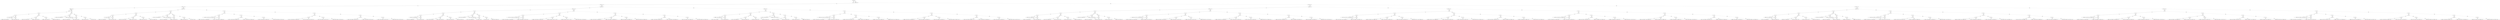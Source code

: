 digraph {
0 [label="sched <= 0.5"];
1 [label="slot"];
0 -> 1 [label="True"];
2 [label="priority1 <= 1.5"];
3 [label="priority2 <= 1.5"];
4 [label="packet1 <= 0.5"];
5 [label="packet2 <= 0.5"];
6 [label="idle"];
5 -> 6 [label="True"];
7 [label="t <= 4.5"];
8 [label="t <= 2.5"];
9 [label="t <= 1.0"];
10 [label="{0.7 -> send2 | 0.3 -> idle }"];
9 -> 10 [label="True"];
11 [label="k <= 18.5"];
12 [label="{0.515839 -> send2 | 0.484161 -> idle }"];
11 -> 12 [label="True"];
13 [label="{0.520479 -> send2 | 0.479521 -> idle }"];
11 -> 13 [style="dashed", label="False"];
9 -> 11 [style="dashed", label="False"];
8 -> 9 [label="True"];
14 [label="t <= 3.5"];
15 [label="k <= 18.5"];
16 [label="{0.520479 -> send2 | 0.479521 -> idle }"];
15 -> 16 [label="True"];
17 [label="{0.525651 -> send2 | 0.474349 -> idle }"];
15 -> 17 [style="dashed", label="False"];
14 -> 15 [label="True"];
18 [label="k <= 18.5"];
19 [label="{0.525651 -> send2 | 0.474349 -> idle }"];
18 -> 19 [label="True"];
20 [label="{0.677095 -> send2 | 0.322905 -> idle }"];
18 -> 20 [style="dashed", label="False"];
14 -> 18 [style="dashed", label="False"];
8 -> 14 [style="dashed", label="False"];
7 -> 8 [label="True"];
21 [label="t <= 5.5"];
22 [label="k <= 18.5"];
23 [label="{0.677095 -> send2 | 0.322905 -> idle }"];
22 -> 23 [label="True"];
24 [label="{0.681303 -> send2 | 0.318697 -> idle }"];
22 -> 24 [style="dashed", label="False"];
21 -> 22 [label="True"];
25 [label="t <= 6.5"];
26 [label="k <= 18.5"];
27 [label="{0.681303 -> send2 | 0.318697 -> idle }"];
26 -> 27 [label="True"];
28 [label="{0.6875 -> send2 | 0.3125 -> idle }"];
26 -> 28 [style="dashed", label="False"];
25 -> 26 [label="True"];
29 [label="k <= 18.5"];
30 [label="{0.6875 -> send2 | 0.3125 -> idle }"];
29 -> 30 [label="True"];
31 [label="{0.7 -> send2 | 0.3 -> idle }"];
29 -> 31 [style="dashed", label="False"];
25 -> 29 [style="dashed", label="False"];
21 -> 25 [style="dashed", label="False"];
7 -> 21 [style="dashed", label="False"];
5 -> 7 [style="dashed", label="False"];
4 -> 5 [label="True"];
32 [label="packet2 <= 0.5"];
33 [label="t <= 4.5"];
34 [label="t <= 2.5"];
35 [label="t <= 1.0"];
36 [label="{0.7 -> send1 | 0.3 -> idle }"];
35 -> 36 [label="True"];
37 [label="k <= 18.5"];
38 [label="{0.518606 -> send1 | 0.481394 -> idle }"];
37 -> 38 [label="True"];
39 [label="{0.521129 -> send1 | 0.478871 -> idle }"];
37 -> 39 [style="dashed", label="False"];
35 -> 37 [style="dashed", label="False"];
34 -> 35 [label="True"];
40 [label="t <= 3.5"];
41 [label="k <= 18.5"];
42 [label="{0.521129 -> send1 | 0.478871 -> idle }"];
41 -> 42 [label="True"];
43 [label="{0.522488 -> send1 | 0.477512 -> idle }"];
41 -> 43 [style="dashed", label="False"];
40 -> 41 [label="True"];
44 [label="k <= 18.5"];
45 [label="{0.522488 -> send1 | 0.477512 -> idle }"];
44 -> 45 [label="True"];
46 [label="{0.674772 -> send1 | 0.325228 -> idle }"];
44 -> 46 [style="dashed", label="False"];
40 -> 44 [style="dashed", label="False"];
34 -> 40 [style="dashed", label="False"];
33 -> 34 [label="True"];
47 [label="t <= 5.5"];
48 [label="k <= 18.5"];
49 [label="{0.674772 -> send1 | 0.325228 -> idle }"];
48 -> 49 [label="True"];
50 [label="{0.677342 -> send1 | 0.322658 -> idle }"];
48 -> 50 [style="dashed", label="False"];
47 -> 48 [label="True"];
51 [label="t <= 6.5"];
52 [label="k <= 18.5"];
53 [label="{0.677342 -> send1 | 0.322658 -> idle }"];
52 -> 53 [label="True"];
54 [label="{0.683099 -> send1 | 0.316901 -> idle }"];
52 -> 54 [style="dashed", label="False"];
51 -> 52 [label="True"];
55 [label="k <= 18.5"];
56 [label="{0.683099 -> send1 | 0.316901 -> idle }"];
55 -> 56 [label="True"];
57 [label="{0.7 -> send1 | 0.3 -> idle }"];
55 -> 57 [style="dashed", label="False"];
51 -> 55 [style="dashed", label="False"];
47 -> 51 [style="dashed", label="False"];
33 -> 47 [style="dashed", label="False"];
32 -> 33 [label="True"];
58 [label="t <= 3.5"];
59 [label="t <= 1.5"];
60 [label="t <= 0.5"];
61 [label="{0.440678 -> send2 | 0.440678 -> send1 | 0.118644 -> idle }"];
60 -> 61 [label="True"];
62 [label="k <= 18.5"];
63 [label="{0.369831 -> send2 | 0.37364 -> send1 | 0.256529 -> idle }"];
62 -> 63 [label="True"];
64 [label="{0.372374 -> send2 | 0.373769 -> send1 | 0.253856 -> idle }"];
62 -> 64 [style="dashed", label="False"];
60 -> 62 [style="dashed", label="False"];
59 -> 60 [label="True"];
65 [label="t <= 2.5"];
66 [label="k <= 18.5"];
67 [label="{0.372374 -> send2 | 0.373769 -> send1 | 0.253856 -> idle }"];
66 -> 67 [label="True"];
68 [label="{0.376179 -> send2 | 0.373328 -> send1 | 0.250493 -> idle }"];
66 -> 68 [style="dashed", label="False"];
65 -> 66 [label="True"];
69 [label="k <= 18.5"];
70 [label="{0.376179 -> send2 | 0.373328 -> send1 | 0.250493 -> idle }"];
69 -> 70 [label="True"];
71 [label="{0.440112 -> send2 | 0.428639 -> send1 | 0.131249 -> idle }"];
69 -> 71 [style="dashed", label="False"];
65 -> 69 [style="dashed", label="False"];
59 -> 65 [style="dashed", label="False"];
58 -> 59 [label="True"];
72 [label="t <= 5.5"];
73 [label="t <= 4.5"];
74 [label="k <= 18.5"];
75 [label="{0.440112 -> send2 | 0.428639 -> send1 | 0.131249 -> idle }"];
74 -> 75 [label="True"];
76 [label="{0.44102 -> send2 | 0.428783 -> send1 | 0.130197 -> idle }"];
74 -> 76 [style="dashed", label="False"];
73 -> 74 [label="True"];
77 [label="k <= 18.5"];
78 [label="{0.44102 -> send2 | 0.428783 -> send1 | 0.130197 -> idle }"];
77 -> 78 [label="True"];
79 [label="{0.444228 -> send2 | 0.428889 -> send1 | 0.126884 -> idle }"];
77 -> 79 [style="dashed", label="False"];
73 -> 77 [style="dashed", label="False"];
72 -> 73 [label="True"];
80 [label="t <= 6.5"];
81 [label="k <= 18.5"];
82 [label="{0.444228 -> send2 | 0.428889 -> send1 | 0.126884 -> idle }"];
81 -> 82 [label="True"];
83 [label="{0.440404 -> send2 | 0.437099 -> send1 | 0.122497 -> idle }"];
81 -> 83 [style="dashed", label="False"];
80 -> 81 [label="True"];
84 [label="k <= 18.5"];
85 [label="{0.440404 -> send2 | 0.437099 -> send1 | 0.122497 -> idle }"];
84 -> 85 [label="True"];
86 [label="{0.440678 -> send2 | 0.440678 -> send1 | 0.118644 -> idle }"];
84 -> 86 [style="dashed", label="False"];
80 -> 84 [style="dashed", label="False"];
72 -> 80 [style="dashed", label="False"];
58 -> 72 [style="dashed", label="False"];
32 -> 58 [style="dashed", label="False"];
4 -> 32 [style="dashed", label="False"];
3 -> 4 [label="True"];
87 [label="priority2 <= 2.5"];
88 [label="packet1 <= 0.5"];
89 [label="t <= 4.5"];
90 [label="t <= 2.5"];
91 [label="t <= 1.0"];
92 [label="{0.842105 -> send2 | 0.157895 -> idle }"];
91 -> 92 [label="True"];
93 [label="k <= 18.5"];
94 [label="{0.700604 -> send2 | 0.299396 -> idle }"];
93 -> 94 [label="True"];
95 [label="{0.71281 -> send2 | 0.28719 -> idle }"];
93 -> 95 [style="dashed", label="False"];
91 -> 93 [style="dashed", label="False"];
90 -> 91 [label="True"];
96 [label="t <= 3.5"];
97 [label="k <= 18.5"];
98 [label="{0.71281 -> send2 | 0.28719 -> idle }"];
97 -> 98 [label="True"];
99 [label="{0.728501 -> send2 | 0.271499 -> idle }"];
97 -> 99 [style="dashed", label="False"];
96 -> 97 [label="True"];
100 [label="k <= 18.5"];
101 [label="{0.728501 -> send2 | 0.271499 -> idle }"];
100 -> 101 [label="True"];
102 [label="{0.74804 -> send2 | 0.25196 -> idle }"];
100 -> 102 [style="dashed", label="False"];
96 -> 100 [style="dashed", label="False"];
90 -> 96 [style="dashed", label="False"];
89 -> 90 [label="True"];
103 [label="t <= 5.5"];
104 [label="k <= 18.5"];
105 [label="{0.74804 -> send2 | 0.25196 -> idle }"];
104 -> 105 [label="True"];
106 [label="{0.771574 -> send2 | 0.228426 -> idle }"];
104 -> 106 [style="dashed", label="False"];
103 -> 104 [label="True"];
107 [label="t <= 6.5"];
108 [label="k <= 18.5"];
109 [label="{0.771574 -> send2 | 0.228426 -> idle }"];
108 -> 109 [label="True"];
110 [label="{0.8 -> send2 | 0.2 -> idle }"];
108 -> 110 [style="dashed", label="False"];
107 -> 108 [label="True"];
111 [label="k <= 18.5"];
112 [label="{0.8 -> send2 | 0.2 -> idle }"];
111 -> 112 [label="True"];
113 [label="{0.842105 -> send2 | 0.157895 -> idle }"];
111 -> 113 [style="dashed", label="False"];
107 -> 111 [style="dashed", label="False"];
103 -> 107 [style="dashed", label="False"];
89 -> 103 [style="dashed", label="False"];
88 -> 89 [label="True"];
114 [label="t <= 3.5"];
115 [label="t <= 1.5"];
116 [label="t <= 0.5"];
117 [label="{0.77551 -> send2 | 0.163265 -> send1 | 0.0612245 -> idle }"];
116 -> 117 [label="True"];
118 [label="k <= 18.5"];
119 [label="{0.542708 -> send2 | 0.323699 -> send1 | 0.133592 -> idle }"];
118 -> 119 [label="True"];
120 [label="{0.559165 -> send2 | 0.315059 -> send1 | 0.125776 -> idle }"];
118 -> 120 [style="dashed", label="False"];
116 -> 118 [style="dashed", label="False"];
115 -> 116 [label="True"];
121 [label="t <= 2.5"];
122 [label="k <= 18.5"];
123 [label="{0.559165 -> send2 | 0.315059 -> send1 | 0.125776 -> idle }"];
122 -> 123 [label="True"];
124 [label="{0.58088 -> send2 | 0.30201 -> send1 | 0.11711 -> idle }"];
122 -> 124 [style="dashed", label="False"];
121 -> 122 [label="True"];
125 [label="k <= 18.5"];
126 [label="{0.58088 -> send2 | 0.30201 -> send1 | 0.11711 -> idle }"];
125 -> 126 [label="True"];
127 [label="{0.607034 -> send2 | 0.284873 -> send1 | 0.108093 -> idle }"];
125 -> 127 [style="dashed", label="False"];
121 -> 125 [style="dashed", label="False"];
115 -> 121 [style="dashed", label="False"];
114 -> 115 [label="True"];
128 [label="t <= 5.5"];
129 [label="t <= 4.5"];
130 [label="k <= 18.5"];
131 [label="{0.607034 -> send2 | 0.284873 -> send1 | 0.108093 -> idle }"];
130 -> 131 [label="True"];
132 [label="{0.635554 -> send2 | 0.267529 -> send1 | 0.0969168 -> idle }"];
130 -> 132 [style="dashed", label="False"];
129 -> 130 [label="True"];
133 [label="k <= 18.5"];
134 [label="{0.635554 -> send2 | 0.267529 -> send1 | 0.0969168 -> idle }"];
133 -> 134 [label="True"];
135 [label="{0.668517 -> send2 | 0.246036 -> send1 | 0.0854468 -> idle }"];
133 -> 135 [style="dashed", label="False"];
129 -> 133 [style="dashed", label="False"];
128 -> 129 [label="True"];
136 [label="t <= 6.5"];
137 [label="k <= 18.5"];
138 [label="{0.668517 -> send2 | 0.246036 -> send1 | 0.0854468 -> idle }"];
137 -> 138 [label="True"];
139 [label="{0.709121 -> send2 | 0.216927 -> send1 | 0.0739523 -> idle }"];
137 -> 139 [style="dashed", label="False"];
136 -> 137 [label="True"];
140 [label="k <= 18.5"];
141 [label="{0.709121 -> send2 | 0.216927 -> send1 | 0.0739523 -> idle }"];
140 -> 141 [label="True"];
142 [label="{0.77551 -> send2 | 0.163265 -> send1 | 0.0612245 -> idle }"];
140 -> 142 [style="dashed", label="False"];
136 -> 140 [style="dashed", label="False"];
128 -> 136 [style="dashed", label="False"];
114 -> 128 [style="dashed", label="False"];
88 -> 114 [style="dashed", label="False"];
87 -> 88 [label="True"];
143 [label="packet1 <= 0.5"];
144 [label="t <= 4.5"];
145 [label="t <= 2.5"];
146 [label="t <= 1.0"];
147 [label="{0.896552 -> send2 | 0.103448 -> idle }"];
146 -> 147 [label="True"];
148 [label="k <= 18.5"];
149 [label="{0.72827 -> send2 | 0.27173 -> idle }"];
148 -> 149 [label="True"];
150 [label="{0.747731 -> send2 | 0.252269 -> idle }"];
148 -> 150 [style="dashed", label="False"];
146 -> 148 [style="dashed", label="False"];
145 -> 146 [label="True"];
151 [label="t <= 3.5"];
152 [label="k <= 18.5"];
153 [label="{0.747731 -> send2 | 0.252269 -> idle }"];
152 -> 153 [label="True"];
154 [label="{0.770985 -> send2 | 0.229015 -> idle }"];
152 -> 154 [style="dashed", label="False"];
151 -> 152 [label="True"];
155 [label="k <= 18.5"];
156 [label="{0.770985 -> send2 | 0.229015 -> idle }"];
155 -> 156 [label="True"];
157 [label="{0.79748 -> send2 | 0.20252 -> idle }"];
155 -> 157 [style="dashed", label="False"];
151 -> 155 [style="dashed", label="False"];
145 -> 151 [style="dashed", label="False"];
144 -> 145 [label="True"];
158 [label="t <= 5.5"];
159 [label="k <= 18.5"];
160 [label="{0.79748 -> send2 | 0.20252 -> idle }"];
159 -> 160 [label="True"];
161 [label="{0.826255 -> send2 | 0.173745 -> idle }"];
159 -> 161 [style="dashed", label="False"];
158 -> 159 [label="True"];
162 [label="t <= 6.5"];
163 [label="k <= 18.5"];
164 [label="{0.826255 -> send2 | 0.173745 -> idle }"];
163 -> 164 [label="True"];
165 [label="{0.857143 -> send2 | 0.142857 -> idle }"];
163 -> 165 [style="dashed", label="False"];
162 -> 163 [label="True"];
166 [label="k <= 18.5"];
167 [label="{0.857143 -> send2 | 0.142857 -> idle }"];
166 -> 167 [label="True"];
168 [label="{0.896552 -> send2 | 0.103448 -> idle }"];
166 -> 168 [style="dashed", label="False"];
162 -> 166 [style="dashed", label="False"];
158 -> 162 [style="dashed", label="False"];
144 -> 158 [style="dashed", label="False"];
143 -> 144 [label="True"];
169 [label="t <= 3.5"];
170 [label="t <= 1.5"];
171 [label="t <= 0.5"];
172 [label="{0.860759 -> send2 | 0.101266 -> send1 | 0.0379747 -> idle }"];
171 -> 172 [label="True"];
173 [label="k <= 18.5"];
174 [label="{0.580722 -> send2 | 0.305763 -> send1 | 0.113515 -> idle }"];
173 -> 174 [label="True"];
175 [label="{0.605305 -> send2 | 0.291793 -> send1 | 0.102902 -> idle }"];
173 -> 175 [style="dashed", label="False"];
171 -> 173 [style="dashed", label="False"];
170 -> 171 [label="True"];
176 [label="t <= 2.5"];
177 [label="k <= 18.5"];
178 [label="{0.605305 -> send2 | 0.291793 -> send1 | 0.102902 -> idle }"];
177 -> 178 [label="True"];
179 [label="{0.635534 -> send2 | 0.27251 -> send1 | 0.0919556 -> idle }"];
177 -> 179 [style="dashed", label="False"];
176 -> 177 [label="True"];
180 [label="k <= 18.5"];
181 [label="{0.635534 -> send2 | 0.27251 -> send1 | 0.0919556 -> idle }"];
180 -> 181 [label="True"];
182 [label="{0.669846 -> send2 | 0.248761 -> send1 | 0.0813934 -> idle }"];
180 -> 182 [style="dashed", label="False"];
176 -> 180 [style="dashed", label="False"];
170 -> 176 [style="dashed", label="False"];
169 -> 170 [label="True"];
183 [label="t <= 5.5"];
184 [label="t <= 4.5"];
185 [label="k <= 18.5"];
186 [label="{0.669846 -> send2 | 0.248761 -> send1 | 0.0813934 -> idle }"];
185 -> 186 [label="True"];
187 [label="{0.704199 -> send2 | 0.226209 -> send1 | 0.069592 -> idle }"];
185 -> 187 [style="dashed", label="False"];
184 -> 185 [label="True"];
188 [label="k <= 18.5"];
189 [label="{0.704199 -> send2 | 0.226209 -> send1 | 0.069592 -> idle }"];
188 -> 189 [label="True"];
190 [label="{0.742032 -> send2 | 0.19939 -> send1 | 0.0585777 -> idle }"];
188 -> 190 [style="dashed", label="False"];
184 -> 188 [style="dashed", label="False"];
183 -> 184 [label="True"];
191 [label="t <= 6.5"];
192 [label="k <= 18.5"];
193 [label="{0.742032 -> send2 | 0.19939 -> send1 | 0.0585777 -> idle }"];
192 -> 193 [label="True"];
194 [label="{0.78783 -> send2 | 0.163705 -> send1 | 0.0484653 -> idle }"];
192 -> 194 [style="dashed", label="False"];
191 -> 192 [label="True"];
195 [label="k <= 18.5"];
196 [label="{0.78783 -> send2 | 0.163705 -> send1 | 0.0484653 -> idle }"];
195 -> 196 [label="True"];
197 [label="{0.860759 -> send2 | 0.101266 -> send1 | 0.0379747 -> idle }"];
195 -> 197 [style="dashed", label="False"];
191 -> 195 [style="dashed", label="False"];
183 -> 191 [style="dashed", label="False"];
169 -> 183 [style="dashed", label="False"];
143 -> 169 [style="dashed", label="False"];
87 -> 143 [style="dashed", label="False"];
3 -> 87 [style="dashed", label="False"];
2 -> 3 [label="True"];
198 [label="priority1 <= 2.5"];
199 [label="priority2 <= 1.5"];
200 [label="packet2 <= 0.5"];
201 [label="t <= 4.5"];
202 [label="t <= 2.5"];
203 [label="t <= 1.0"];
204 [label="{0.842105 -> send1 | 0.157895 -> idle }"];
203 -> 204 [label="True"];
205 [label="k <= 18.5"];
206 [label="{0.706073 -> send1 | 0.293927 -> idle }"];
205 -> 206 [label="True"];
207 [label="{0.713416 -> send1 | 0.286584 -> idle }"];
205 -> 207 [style="dashed", label="False"];
203 -> 205 [style="dashed", label="False"];
202 -> 203 [label="True"];
208 [label="t <= 3.5"];
209 [label="k <= 18.5"];
210 [label="{0.713416 -> send1 | 0.286584 -> idle }"];
209 -> 210 [label="True"];
211 [label="{0.722143 -> send1 | 0.277857 -> idle }"];
209 -> 211 [style="dashed", label="False"];
208 -> 209 [label="True"];
212 [label="k <= 18.5"];
213 [label="{0.722143 -> send1 | 0.277857 -> idle }"];
212 -> 213 [label="True"];
214 [label="{0.733166 -> send1 | 0.266834 -> idle }"];
212 -> 214 [style="dashed", label="False"];
208 -> 212 [style="dashed", label="False"];
202 -> 208 [style="dashed", label="False"];
201 -> 202 [label="True"];
215 [label="t <= 5.5"];
216 [label="k <= 18.5"];
217 [label="{0.733166 -> send1 | 0.266834 -> idle }"];
216 -> 217 [label="True"];
218 [label="{0.749536 -> send1 | 0.250464 -> idle }"];
216 -> 218 [style="dashed", label="False"];
215 -> 216 [label="True"];
219 [label="t <= 6.5"];
220 [label="k <= 18.5"];
221 [label="{0.749536 -> send1 | 0.250464 -> idle }"];
220 -> 221 [label="True"];
222 [label="{0.780488 -> send1 | 0.219512 -> idle }"];
220 -> 222 [style="dashed", label="False"];
219 -> 220 [label="True"];
223 [label="k <= 18.5"];
224 [label="{0.780488 -> send1 | 0.219512 -> idle }"];
223 -> 224 [label="True"];
225 [label="{0.842105 -> send1 | 0.157895 -> idle }"];
223 -> 225 [style="dashed", label="False"];
219 -> 223 [style="dashed", label="False"];
215 -> 219 [style="dashed", label="False"];
201 -> 215 [style="dashed", label="False"];
200 -> 201 [label="True"];
226 [label="t <= 3.5"];
227 [label="t <= 1.5"];
228 [label="t <= 0.5"];
229 [label="{0.163265 -> send2 | 0.77551 -> send1 | 0.0612245 -> idle }"];
228 -> 229 [label="True"];
230 [label="k <= 18.5"];
231 [label="{0.313456 -> send2 | 0.556673 -> send1 | 0.129871 -> idle }"];
230 -> 231 [label="True"];
232 [label="{0.309045 -> send2 | 0.566475 -> send1 | 0.12448 -> idle }"];
230 -> 232 [style="dashed", label="False"];
228 -> 230 [style="dashed", label="False"];
227 -> 228 [label="True"];
233 [label="t <= 2.5"];
234 [label="k <= 18.5"];
235 [label="{0.309045 -> send2 | 0.566475 -> send1 | 0.12448 -> idle }"];
234 -> 235 [label="True"];
236 [label="{0.303306 -> send2 | 0.578047 -> send1 | 0.118647 -> idle }"];
234 -> 236 [style="dashed", label="False"];
233 -> 234 [label="True"];
237 [label="k <= 18.5"];
238 [label="{0.303306 -> send2 | 0.578047 -> send1 | 0.118647 -> idle }"];
237 -> 238 [label="True"];
239 [label="{0.294983 -> send2 | 0.592677 -> send1 | 0.112339 -> idle }"];
237 -> 239 [style="dashed", label="False"];
233 -> 237 [style="dashed", label="False"];
227 -> 233 [style="dashed", label="False"];
226 -> 227 [label="True"];
240 [label="t <= 5.5"];
241 [label="t <= 4.5"];
242 [label="k <= 18.5"];
243 [label="{0.294983 -> send2 | 0.592677 -> send1 | 0.112339 -> idle }"];
242 -> 243 [label="True"];
244 [label="{0.282118 -> send2 | 0.611618 -> send1 | 0.106264 -> idle }"];
242 -> 244 [style="dashed", label="False"];
241 -> 242 [label="True"];
245 [label="k <= 18.5"];
246 [label="{0.282118 -> send2 | 0.611618 -> send1 | 0.106264 -> idle }"];
245 -> 246 [label="True"];
247 [label="{0.263239 -> send2 | 0.640412 -> send1 | 0.0963487 -> idle }"];
245 -> 247 [style="dashed", label="False"];
241 -> 245 [style="dashed", label="False"];
240 -> 241 [label="True"];
248 [label="t <= 6.5"];
249 [label="k <= 18.5"];
250 [label="{0.263239 -> send2 | 0.640412 -> send1 | 0.0963487 -> idle }"];
249 -> 250 [label="True"];
251 [label="{0.22566 -> send2 | 0.692448 -> send1 | 0.0818926 -> idle }"];
249 -> 251 [style="dashed", label="False"];
248 -> 249 [label="True"];
252 [label="k <= 18.5"];
253 [label="{0.22566 -> send2 | 0.692448 -> send1 | 0.0818926 -> idle }"];
252 -> 253 [label="True"];
254 [label="{0.163265 -> send2 | 0.77551 -> send1 | 0.0612245 -> idle }"];
252 -> 254 [style="dashed", label="False"];
248 -> 252 [style="dashed", label="False"];
240 -> 248 [style="dashed", label="False"];
226 -> 240 [style="dashed", label="False"];
200 -> 226 [style="dashed", label="False"];
199 -> 200 [label="True"];
255 [label="priority2 <= 2.5"];
256 [label="t <= 3.5"];
257 [label="t <= 1.5"];
258 [label="t <= 0.5"];
259 [label="{0.47651 -> send2 | 0.47651 -> send1 | 0.0469799 -> idle }"];
258 -> 259 [label="True"];
260 [label="k <= 18.5"];
261 [label="{0.455773 -> send2 | 0.442404 -> send1 | 0.101823 -> idle }"];
260 -> 261 [label="True"];
262 [label="{0.469851 -> send2 | 0.435547 -> send1 | 0.0946027 -> idle }"];
260 -> 262 [style="dashed", label="False"];
258 -> 260 [style="dashed", label="False"];
257 -> 258 [label="True"];
263 [label="t <= 2.5"];
264 [label="k <= 18.5"];
265 [label="{0.469851 -> send2 | 0.435547 -> send1 | 0.0946027 -> idle }"];
264 -> 265 [label="True"];
266 [label="{0.485192 -> send2 | 0.428016 -> send1 | 0.0867924 -> idle }"];
264 -> 266 [style="dashed", label="False"];
263 -> 264 [label="True"];
267 [label="k <= 18.5"];
268 [label="{0.485192 -> send2 | 0.428016 -> send1 | 0.0867924 -> idle }"];
267 -> 268 [label="True"];
269 [label="{0.494509 -> send2 | 0.427101 -> send1 | 0.0783899 -> idle }"];
267 -> 269 [style="dashed", label="False"];
263 -> 267 [style="dashed", label="False"];
257 -> 263 [style="dashed", label="False"];
256 -> 257 [label="True"];
270 [label="t <= 5.5"];
271 [label="t <= 4.5"];
272 [label="k <= 18.5"];
273 [label="{0.494509 -> send2 | 0.427101 -> send1 | 0.0783899 -> idle }"];
272 -> 273 [label="True"];
274 [label="{0.462161 -> send2 | 0.46705 -> send1 | 0.0707891 -> idle }"];
272 -> 274 [style="dashed", label="False"];
271 -> 272 [label="True"];
275 [label="k <= 18.5"];
276 [label="{0.462161 -> send2 | 0.46705 -> send1 | 0.0707891 -> idle }"];
275 -> 276 [label="True"];
277 [label="{0.477238 -> send2 | 0.460414 -> send1 | 0.0623474 -> idle }"];
275 -> 277 [style="dashed", label="False"];
271 -> 275 [style="dashed", label="False"];
270 -> 271 [label="True"];
278 [label="t <= 6.5"];
279 [label="k <= 18.5"];
280 [label="{0.477238 -> send2 | 0.460414 -> send1 | 0.0623474 -> idle }"];
279 -> 280 [label="True"];
281 [label="{0.480409 -> send2 | 0.465928 -> send1 | 0.0536627 -> idle }"];
279 -> 281 [style="dashed", label="False"];
278 -> 279 [label="True"];
282 [label="k <= 18.5"];
283 [label="{0.480409 -> send2 | 0.465928 -> send1 | 0.0536627 -> idle }"];
282 -> 283 [label="True"];
284 [label="{0.47651 -> send2 | 0.47651 -> send1 | 0.0469799 -> idle }"];
282 -> 284 [style="dashed", label="False"];
278 -> 282 [style="dashed", label="False"];
270 -> 278 [style="dashed", label="False"];
256 -> 270 [style="dashed", label="False"];
255 -> 256 [label="True"];
285 [label="t <= 3.5"];
286 [label="t <= 1.5"];
287 [label="t <= 0.5"];
288 [label="{0.670455 -> send2 | 0.295455 -> send1 | 0.0340909 -> idle }"];
287 -> 288 [label="True"];
289 [label="k <= 18.5"];
290 [label="{0.514788 -> send2 | 0.394935 -> send1 | 0.0902767 -> idle }"];
289 -> 290 [label="True"];
291 [label="{0.515646 -> send2 | 0.400073 -> send1 | 0.0842804 -> idle }"];
289 -> 291 [style="dashed", label="False"];
287 -> 289 [style="dashed", label="False"];
286 -> 287 [label="True"];
292 [label="t <= 2.5"];
293 [label="k <= 18.5"];
294 [label="{0.515646 -> send2 | 0.400073 -> send1 | 0.0842804 -> idle }"];
293 -> 294 [label="True"];
295 [label="{0.558088 -> send2 | 0.360602 -> send1 | 0.0813098 -> idle }"];
293 -> 295 [style="dashed", label="False"];
292 -> 293 [label="True"];
296 [label="k <= 18.5"];
297 [label="{0.558088 -> send2 | 0.360602 -> send1 | 0.0813098 -> idle }"];
296 -> 297 [label="True"];
298 [label="{0.579375 -> send2 | 0.350377 -> send1 | 0.0702476 -> idle }"];
296 -> 298 [style="dashed", label="False"];
292 -> 296 [style="dashed", label="False"];
286 -> 292 [style="dashed", label="False"];
285 -> 286 [label="True"];
299 [label="t <= 5.5"];
300 [label="t <= 4.5"];
301 [label="k <= 18.5"];
302 [label="{0.579375 -> send2 | 0.350377 -> send1 | 0.0702476 -> idle }"];
301 -> 302 [label="True"];
303 [label="{0.601489 -> send2 | 0.338883 -> send1 | 0.0596281 -> idle }"];
301 -> 303 [style="dashed", label="False"];
300 -> 301 [label="True"];
304 [label="k <= 18.5"];
305 [label="{0.601489 -> send2 | 0.338883 -> send1 | 0.0596281 -> idle }"];
304 -> 305 [label="True"];
306 [label="{0.621713 -> send2 | 0.328502 -> send1 | 0.0497843 -> idle }"];
304 -> 306 [style="dashed", label="False"];
300 -> 304 [style="dashed", label="False"];
299 -> 300 [label="True"];
307 [label="t <= 6.5"];
308 [label="k <= 18.5"];
309 [label="{0.621713 -> send2 | 0.328502 -> send1 | 0.0497843 -> idle }"];
308 -> 309 [label="True"];
310 [label="{0.639269 -> send2 | 0.319635 -> send1 | 0.0410959 -> idle }"];
308 -> 310 [style="dashed", label="False"];
307 -> 308 [label="True"];
311 [label="k <= 18.5"];
312 [label="{0.639269 -> send2 | 0.319635 -> send1 | 0.0410959 -> idle }"];
311 -> 312 [label="True"];
313 [label="{0.670455 -> send2 | 0.295455 -> send1 | 0.0340909 -> idle }"];
311 -> 313 [style="dashed", label="False"];
307 -> 311 [style="dashed", label="False"];
299 -> 307 [style="dashed", label="False"];
285 -> 299 [style="dashed", label="False"];
255 -> 285 [style="dashed", label="False"];
199 -> 255 [style="dashed", label="False"];
198 -> 199 [label="True"];
314 [label="priority2 <= 1.5"];
315 [label="packet2 <= 0.5"];
316 [label="t <= 4.5"];
317 [label="t <= 2.5"];
318 [label="t <= 1.0"];
319 [label="{0.896552 -> send1 | 0.103448 -> idle }"];
318 -> 319 [label="True"];
320 [label="k <= 18.5"];
321 [label="{0.737148 -> send1 | 0.262852 -> idle }"];
320 -> 321 [label="True"];
322 [label="{0.748665 -> send1 | 0.251335 -> idle }"];
320 -> 322 [style="dashed", label="False"];
318 -> 320 [style="dashed", label="False"];
317 -> 318 [label="True"];
323 [label="t <= 3.5"];
324 [label="k <= 18.5"];
325 [label="{0.748665 -> send1 | 0.251335 -> idle }"];
324 -> 325 [label="True"];
326 [label="{0.761789 -> send1 | 0.238211 -> idle }"];
324 -> 326 [style="dashed", label="False"];
323 -> 324 [label="True"];
327 [label="k <= 18.5"];
328 [label="{0.761789 -> send1 | 0.238211 -> idle }"];
327 -> 328 [label="True"];
329 [label="{0.777546 -> send1 | 0.222454 -> idle }"];
327 -> 329 [style="dashed", label="False"];
323 -> 327 [style="dashed", label="False"];
317 -> 323 [style="dashed", label="False"];
316 -> 317 [label="True"];
330 [label="t <= 5.5"];
331 [label="k <= 18.5"];
332 [label="{0.777546 -> send1 | 0.222454 -> idle }"];
331 -> 332 [label="True"];
333 [label="{0.799406 -> send1 | 0.200594 -> idle }"];
331 -> 333 [style="dashed", label="False"];
330 -> 331 [label="True"];
334 [label="t <= 6.5"];
335 [label="k <= 18.5"];
336 [label="{0.799406 -> send1 | 0.200594 -> idle }"];
335 -> 336 [label="True"];
337 [label="{0.836364 -> send1 | 0.163636 -> idle }"];
335 -> 337 [style="dashed", label="False"];
334 -> 335 [label="True"];
338 [label="k <= 18.5"];
339 [label="{0.836364 -> send1 | 0.163636 -> idle }"];
338 -> 339 [label="True"];
340 [label="{0.896552 -> send1 | 0.103448 -> idle }"];
338 -> 340 [style="dashed", label="False"];
334 -> 338 [style="dashed", label="False"];
330 -> 334 [style="dashed", label="False"];
316 -> 330 [style="dashed", label="False"];
315 -> 316 [label="True"];
341 [label="t <= 3.5"];
342 [label="t <= 1.5"];
343 [label="t <= 0.5"];
344 [label="{0.101266 -> send2 | 0.860759 -> send1 | 0.0379747 -> idle }"];
343 -> 344 [label="True"];
345 [label="k <= 18.5"];
346 [label="{0.288803 -> send2 | 0.602585 -> send1 | 0.108613 -> idle }"];
345 -> 346 [label="True"];
347 [label="{0.280491 -> send2 | 0.617795 -> send1 | 0.101713 -> idle }"];
345 -> 347 [style="dashed", label="False"];
343 -> 345 [style="dashed", label="False"];
342 -> 343 [label="True"];
348 [label="t <= 2.5"];
349 [label="k <= 18.5"];
350 [label="{0.280491 -> send2 | 0.617795 -> send1 | 0.101713 -> idle }"];
349 -> 350 [label="True"];
351 [label="{0.270361 -> send2 | 0.635049 -> send1 | 0.0945905 -> idle }"];
349 -> 351 [style="dashed", label="False"];
348 -> 349 [label="True"];
352 [label="k <= 18.5"];
353 [label="{0.270361 -> send2 | 0.635049 -> send1 | 0.0945905 -> idle }"];
352 -> 353 [label="True"];
354 [label="{0.256982 -> send2 | 0.655754 -> send1 | 0.0872643 -> idle }"];
352 -> 354 [style="dashed", label="False"];
348 -> 352 [style="dashed", label="False"];
342 -> 348 [style="dashed", label="False"];
341 -> 342 [label="True"];
355 [label="t <= 5.5"];
356 [label="t <= 4.5"];
357 [label="k <= 18.5"];
358 [label="{0.256982 -> send2 | 0.655754 -> send1 | 0.0872643 -> idle }"];
357 -> 358 [label="True"];
359 [label="{0.237422 -> send2 | 0.682423 -> send1 | 0.0801556 -> idle }"];
357 -> 359 [style="dashed", label="False"];
356 -> 357 [label="True"];
360 [label="k <= 18.5"];
361 [label="{0.237422 -> send2 | 0.682423 -> send1 | 0.0801556 -> idle }"];
360 -> 361 [label="True"];
362 [label="{0.211138 -> send2 | 0.719212 -> send1 | 0.0696501 -> idle }"];
360 -> 362 [style="dashed", label="False"];
356 -> 360 [style="dashed", label="False"];
355 -> 356 [label="True"];
363 [label="t <= 6.5"];
364 [label="k <= 18.5"];
365 [label="{0.211138 -> send2 | 0.719212 -> send1 | 0.0696501 -> idle }"];
364 -> 365 [label="True"];
366 [label="{0.165534 -> send2 | 0.778876 -> send1 | 0.0555899 -> idle }"];
364 -> 366 [style="dashed", label="False"];
363 -> 364 [label="True"];
367 [label="k <= 18.5"];
368 [label="{0.165534 -> send2 | 0.778876 -> send1 | 0.0555899 -> idle }"];
367 -> 368 [label="True"];
369 [label="{0.101266 -> send2 | 0.860759 -> send1 | 0.0379747 -> idle }"];
367 -> 369 [style="dashed", label="False"];
363 -> 367 [style="dashed", label="False"];
355 -> 363 [style="dashed", label="False"];
341 -> 355 [style="dashed", label="False"];
315 -> 341 [style="dashed", label="False"];
314 -> 315 [label="True"];
370 [label="priority2 <= 2.5"];
371 [label="t <= 3.5"];
372 [label="t <= 1.5"];
373 [label="t <= 0.5"];
374 [label="{0.295455 -> send2 | 0.670455 -> send1 | 0.0340909 -> idle }"];
373 -> 374 [label="True"];
375 [label="k <= 18.5"];
376 [label="{0.356168 -> send2 | 0.546365 -> send1 | 0.0974674 -> idle }"];
375 -> 376 [label="True"];
377 [label="{0.364883 -> send2 | 0.546039 -> send1 | 0.0890784 -> idle }"];
375 -> 377 [style="dashed", label="False"];
373 -> 375 [style="dashed", label="False"];
372 -> 373 [label="True"];
378 [label="t <= 2.5"];
379 [label="k <= 18.5"];
380 [label="{0.364883 -> send2 | 0.546039 -> send1 | 0.0890784 -> idle }"];
379 -> 380 [label="True"];
381 [label="{0.374263 -> send2 | 0.545008 -> send1 | 0.0807289 -> idle }"];
379 -> 381 [style="dashed", label="False"];
378 -> 379 [label="True"];
382 [label="k <= 18.5"];
383 [label="{0.374263 -> send2 | 0.545008 -> send1 | 0.0807289 -> idle }"];
382 -> 383 [label="True"];
384 [label="{0.423349 -> send2 | 0.508881 -> send1 | 0.0677692 -> idle }"];
382 -> 384 [style="dashed", label="False"];
378 -> 382 [style="dashed", label="False"];
372 -> 378 [style="dashed", label="False"];
371 -> 372 [label="True"];
385 [label="t <= 5.5"];
386 [label="t <= 4.5"];
387 [label="k <= 18.5"];
388 [label="{0.423349 -> send2 | 0.508881 -> send1 | 0.0677692 -> idle }"];
387 -> 388 [label="True"];
389 [label="{0.430502 -> send2 | 0.509757 -> send1 | 0.0597404 -> idle }"];
387 -> 389 [style="dashed", label="False"];
386 -> 387 [label="True"];
390 [label="k <= 18.5"];
391 [label="{0.430502 -> send2 | 0.509757 -> send1 | 0.0597404 -> idle }"];
390 -> 391 [label="True"];
392 [label="{0.420246 -> send2 | 0.528266 -> send1 | 0.0514874 -> idle }"];
390 -> 392 [style="dashed", label="False"];
386 -> 390 [style="dashed", label="False"];
385 -> 386 [label="True"];
393 [label="t <= 6.5"];
394 [label="k <= 18.5"];
395 [label="{0.420246 -> send2 | 0.528266 -> send1 | 0.0514874 -> idle }"];
394 -> 395 [label="True"];
396 [label="{0.348454 -> send2 | 0.608247 -> send1 | 0.043299 -> idle }"];
394 -> 396 [style="dashed", label="False"];
393 -> 394 [label="True"];
397 [label="k <= 18.5"];
398 [label="{0.348454 -> send2 | 0.608247 -> send1 | 0.043299 -> idle }"];
397 -> 398 [label="True"];
399 [label="{0.295455 -> send2 | 0.670455 -> send1 | 0.0340909 -> idle }"];
397 -> 399 [style="dashed", label="False"];
393 -> 397 [style="dashed", label="False"];
385 -> 393 [style="dashed", label="False"];
371 -> 385 [style="dashed", label="False"];
370 -> 371 [label="True"];
400 [label="t <= 3.5"];
401 [label="t <= 1.5"];
402 [label="t <= 0.5"];
403 [label="{0.485944 -> send2 | 0.485944 -> send1 | 0.0281124 -> idle }"];
402 -> 403 [label="True"];
404 [label="k <= 18.5"];
405 [label="{0.470835 -> send2 | 0.450063 -> send1 | 0.0791022 -> idle }"];
404 -> 405 [label="True"];
406 [label="{0.490284 -> send2 | 0.439 -> send1 | 0.0707161 -> idle }"];
404 -> 406 [style="dashed", label="False"];
402 -> 404 [style="dashed", label="False"];
401 -> 402 [label="True"];
407 [label="t <= 2.5"];
408 [label="k <= 18.5"];
409 [label="{0.490284 -> send2 | 0.439 -> send1 | 0.0707161 -> idle }"];
408 -> 409 [label="True"];
410 [label="{0.509896 -> send2 | 0.427773 -> send1 | 0.0623306 -> idle }"];
408 -> 410 [style="dashed", label="False"];
407 -> 408 [label="True"];
411 [label="k <= 18.5"];
412 [label="{0.509896 -> send2 | 0.427773 -> send1 | 0.0623306 -> idle }"];
411 -> 412 [label="True"];
413 [label="{0.519441 -> send2 | 0.426545 -> send1 | 0.0540147 -> idle }"];
411 -> 413 [style="dashed", label="False"];
407 -> 411 [style="dashed", label="False"];
401 -> 407 [style="dashed", label="False"];
400 -> 401 [label="True"];
414 [label="t <= 5.5"];
415 [label="t <= 4.5"];
416 [label="k <= 18.5"];
417 [label="{0.519441 -> send2 | 0.426545 -> send1 | 0.0540147 -> idle }"];
416 -> 417 [label="True"];
418 [label="{0.473225 -> send2 | 0.479723 -> send1 | 0.0470523 -> idle }"];
416 -> 418 [style="dashed", label="False"];
415 -> 416 [label="True"];
419 [label="k <= 18.5"];
420 [label="{0.473225 -> send2 | 0.479723 -> send1 | 0.0470523 -> idle }"];
419 -> 420 [label="True"];
421 [label="{0.490822 -> send2 | 0.469303 -> send1 | 0.0398751 -> idle }"];
419 -> 421 [style="dashed", label="False"];
415 -> 419 [style="dashed", label="False"];
414 -> 415 [label="True"];
422 [label="t <= 6.5"];
423 [label="k <= 18.5"];
424 [label="{0.490822 -> send2 | 0.469303 -> send1 | 0.0398751 -> idle }"];
423 -> 424 [label="True"];
425 [label="{0.492396 -> send2 | 0.474567 -> send1 | 0.0330362 -> idle }"];
423 -> 425 [style="dashed", label="False"];
422 -> 423 [label="True"];
426 [label="k <= 18.5"];
427 [label="{0.492396 -> send2 | 0.474567 -> send1 | 0.0330362 -> idle }"];
426 -> 427 [label="True"];
428 [label="{0.485944 -> send2 | 0.485944 -> send1 | 0.0281124 -> idle }"];
426 -> 428 [style="dashed", label="False"];
422 -> 426 [style="dashed", label="False"];
414 -> 422 [style="dashed", label="False"];
400 -> 414 [style="dashed", label="False"];
370 -> 400 [style="dashed", label="False"];
314 -> 370 [style="dashed", label="False"];
198 -> 314 [style="dashed", label="False"];
2 -> 198 [style="dashed", label="False"];
0 -> 2 [style="dashed", label="False"];

}
